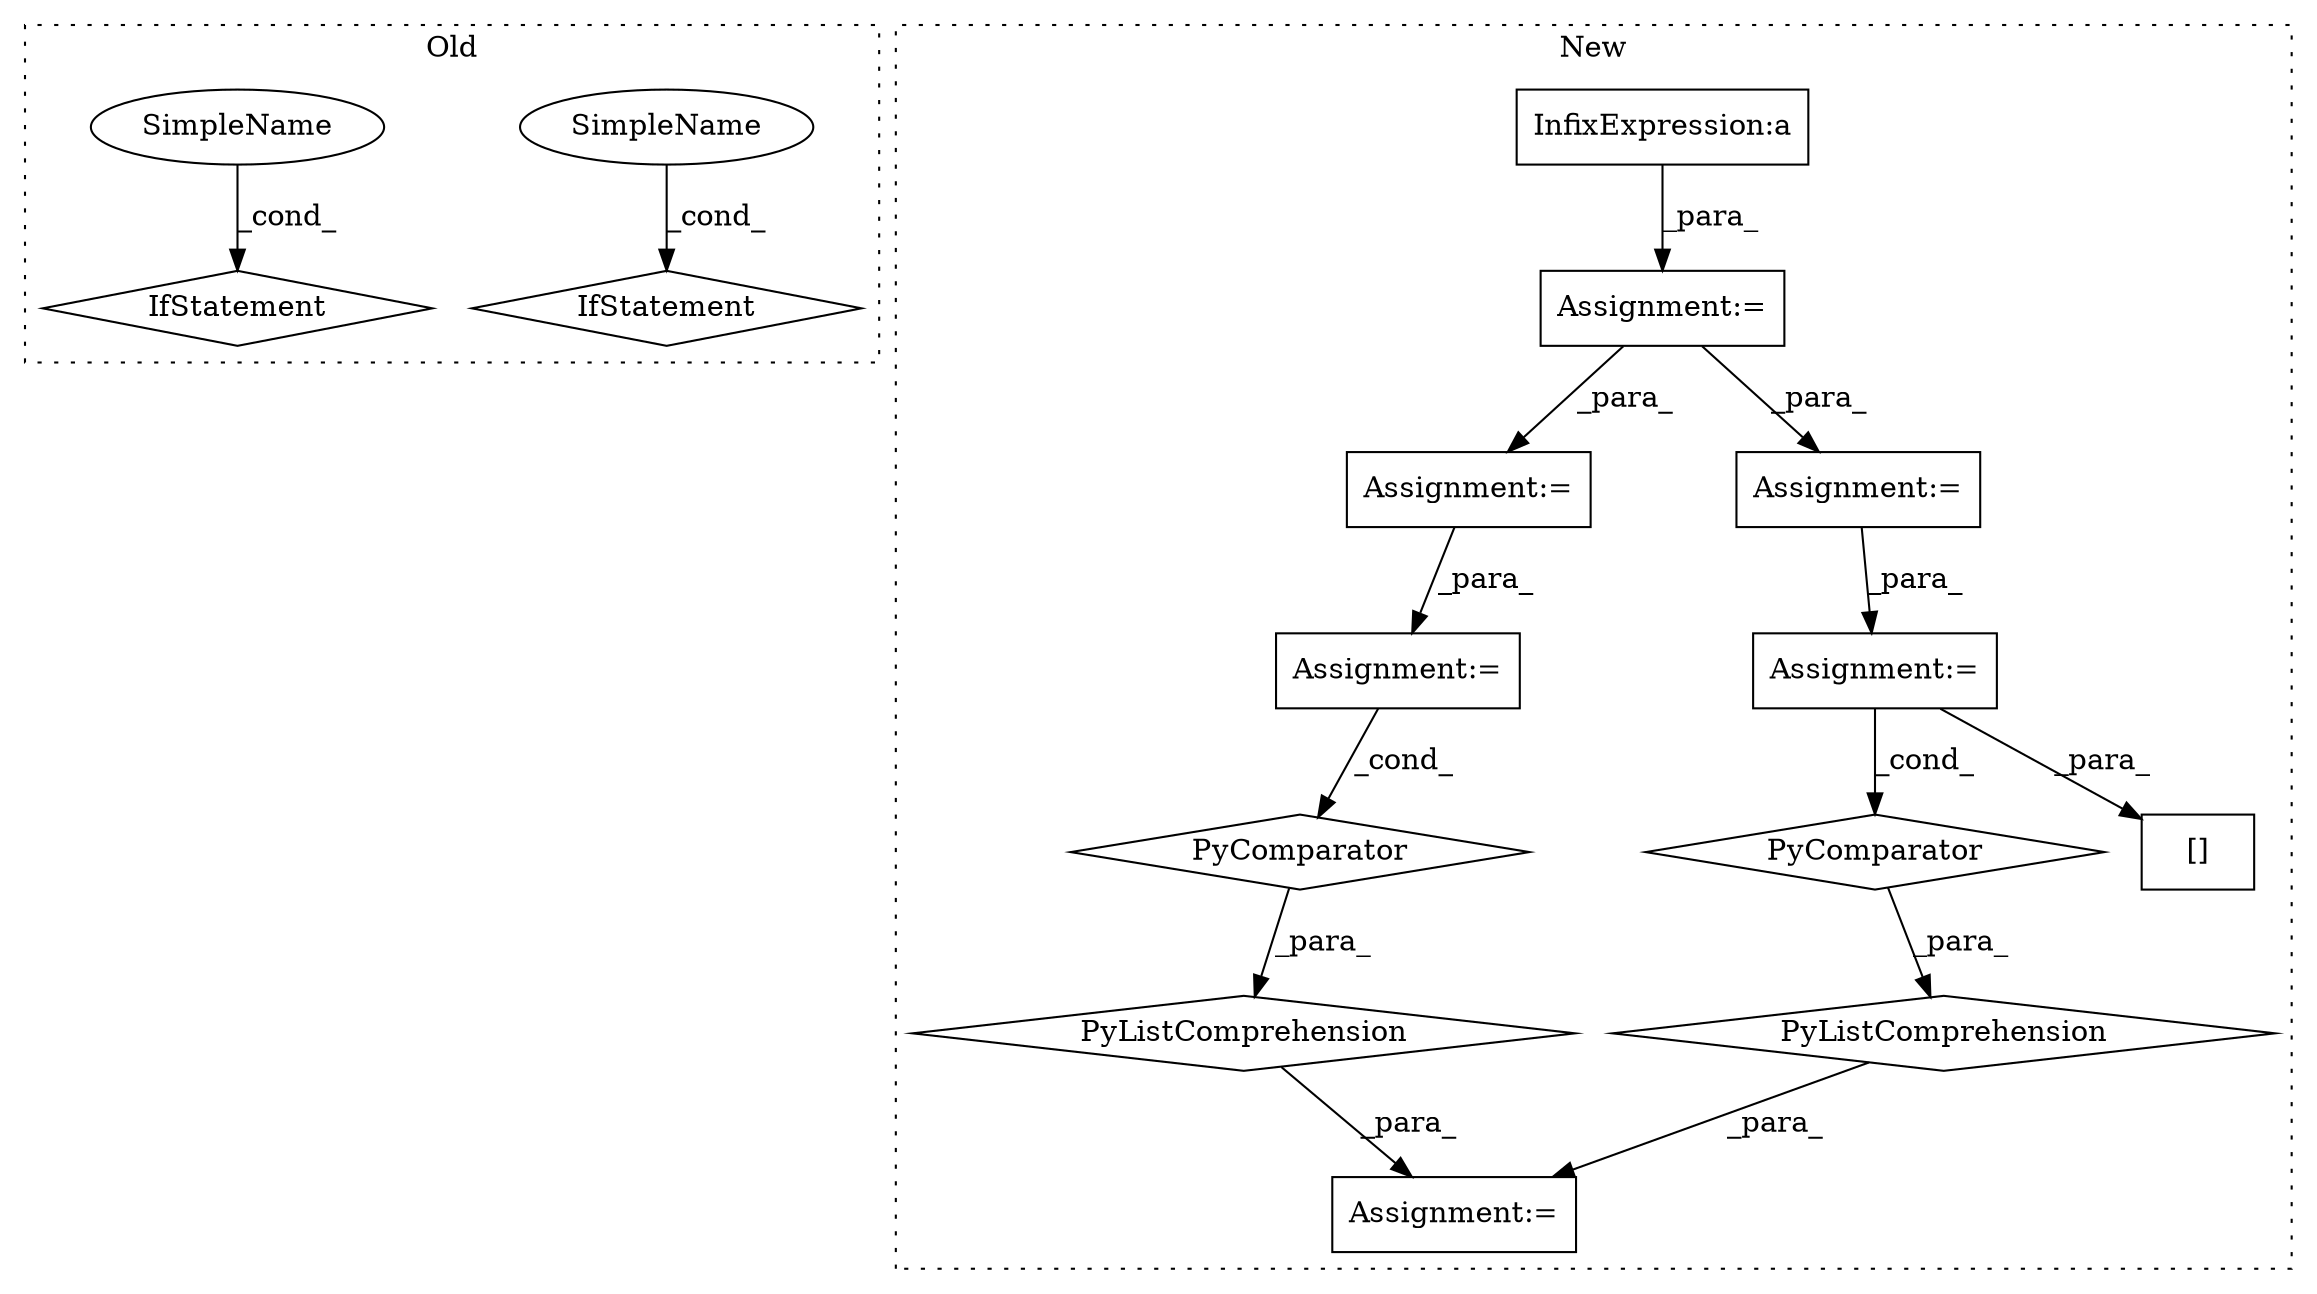 digraph G {
subgraph cluster0 {
1 [label="IfStatement" a="25" s="1618" l="44" shape="diamond"];
14 [label="IfStatement" a="25" s="1775" l="40" shape="diamond"];
15 [label="SimpleName" a="42" s="1810" l="5" shape="ellipse"];
16 [label="SimpleName" a="42" s="1657" l="5" shape="ellipse"];
label = "Old";
style="dotted";
}
subgraph cluster1 {
2 [label="PyComparator" a="113" s="1978" l="32" shape="diamond"];
3 [label="Assignment:=" a="7" s="1978" l="32" shape="box"];
4 [label="PyListComprehension" a="109" s="1902" l="116" shape="diamond"];
5 [label="Assignment:=" a="7" s="1889" l="1" shape="box"];
6 [label="Assignment:=" a="7" s="1064" l="2" shape="box"];
7 [label="Assignment:=" a="7" s="1772" l="1" shape="box"];
8 [label="Assignment:=" a="7" s="1840" l="1" shape="box"];
9 [label="Assignment:=" a="7" s="2102" l="39" shape="box"];
10 [label="PyListComprehension" a="109" s="2026" l="123" shape="diamond"];
11 [label="PyComparator" a="113" s="2102" l="39" shape="diamond"];
12 [label="InfixExpression:a" a="27" s="1158" l="3" shape="box"];
13 [label="[]" a="2" s="2026,2043" l="13,1" shape="box"];
label = "New";
style="dotted";
}
2 -> 4 [label="_para_"];
3 -> 2 [label="_cond_"];
4 -> 5 [label="_para_"];
6 -> 7 [label="_para_"];
6 -> 8 [label="_para_"];
7 -> 3 [label="_para_"];
8 -> 9 [label="_para_"];
9 -> 11 [label="_cond_"];
9 -> 13 [label="_para_"];
10 -> 5 [label="_para_"];
11 -> 10 [label="_para_"];
12 -> 6 [label="_para_"];
15 -> 14 [label="_cond_"];
16 -> 1 [label="_cond_"];
}